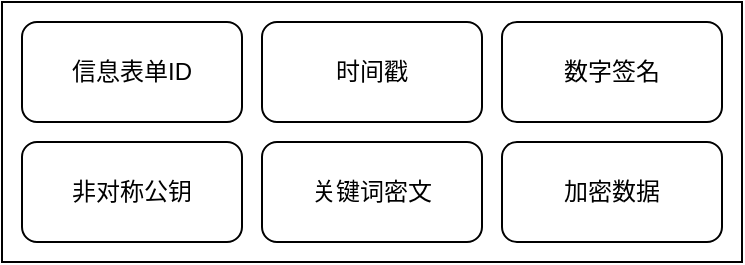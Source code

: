 <mxfile version="21.6.6" type="github">
  <diagram name="第 1 页" id="sG_gCsFC8KlDtSQbSvyM">
    <mxGraphModel dx="1290" dy="626" grid="1" gridSize="10" guides="1" tooltips="1" connect="1" arrows="1" fold="1" page="1" pageScale="1" pageWidth="827" pageHeight="1169" math="0" shadow="0">
      <root>
        <mxCell id="0" />
        <mxCell id="1" parent="0" />
        <mxCell id="ouwEdD9TIZDHUKDd6-Au-2" value="" style="rounded=0;whiteSpace=wrap;html=1;" vertex="1" parent="1">
          <mxGeometry x="310" y="190" width="370" height="130" as="geometry" />
        </mxCell>
        <mxCell id="ouwEdD9TIZDHUKDd6-Au-3" value="时间戳" style="rounded=1;whiteSpace=wrap;html=1;" vertex="1" parent="1">
          <mxGeometry x="440" y="200" width="110" height="50" as="geometry" />
        </mxCell>
        <mxCell id="ouwEdD9TIZDHUKDd6-Au-4" value="信息表单ID" style="rounded=1;whiteSpace=wrap;html=1;" vertex="1" parent="1">
          <mxGeometry x="320" y="200" width="110" height="50" as="geometry" />
        </mxCell>
        <mxCell id="ouwEdD9TIZDHUKDd6-Au-5" value="数字签名" style="rounded=1;whiteSpace=wrap;html=1;" vertex="1" parent="1">
          <mxGeometry x="560" y="200" width="110" height="50" as="geometry" />
        </mxCell>
        <mxCell id="ouwEdD9TIZDHUKDd6-Au-6" value="非对称公钥" style="rounded=1;whiteSpace=wrap;html=1;" vertex="1" parent="1">
          <mxGeometry x="320" y="260" width="110" height="50" as="geometry" />
        </mxCell>
        <mxCell id="ouwEdD9TIZDHUKDd6-Au-7" value="关键词密文" style="rounded=1;whiteSpace=wrap;html=1;" vertex="1" parent="1">
          <mxGeometry x="440" y="260" width="110" height="50" as="geometry" />
        </mxCell>
        <mxCell id="ouwEdD9TIZDHUKDd6-Au-8" value="加密数据" style="rounded=1;whiteSpace=wrap;html=1;" vertex="1" parent="1">
          <mxGeometry x="560" y="260" width="110" height="50" as="geometry" />
        </mxCell>
      </root>
    </mxGraphModel>
  </diagram>
</mxfile>
